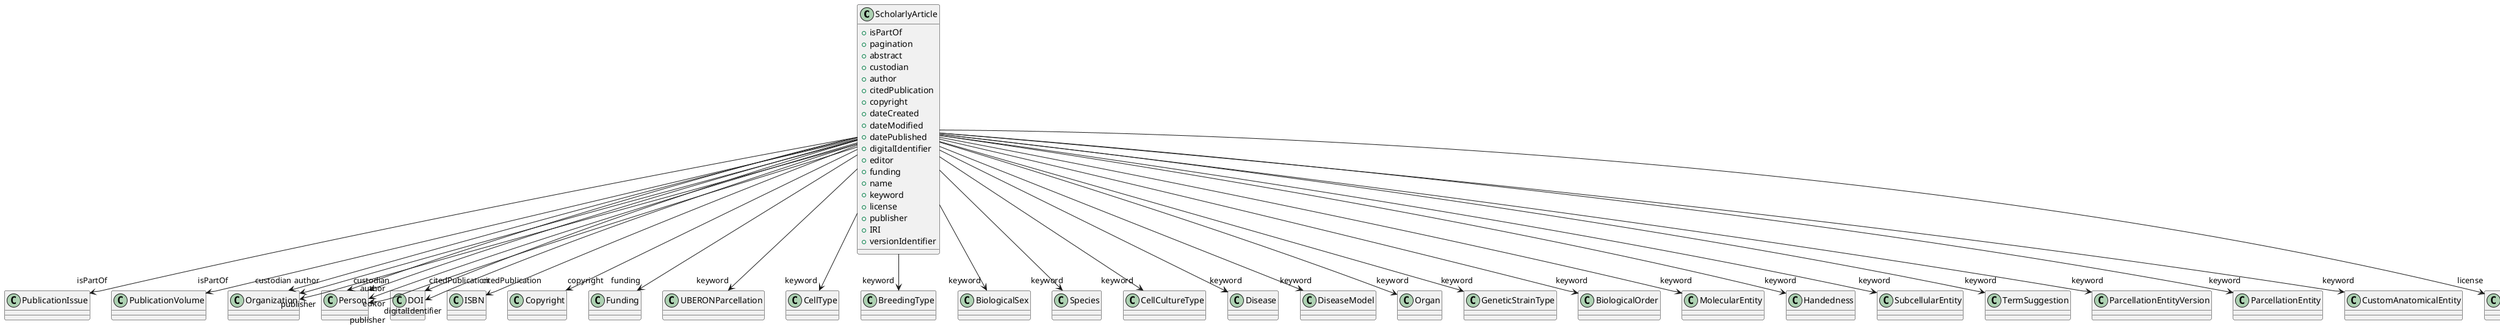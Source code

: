 @startuml
class ScholarlyArticle {
+isPartOf
+pagination
+abstract
+custodian
+author
+citedPublication
+copyright
+dateCreated
+dateModified
+datePublished
+digitalIdentifier
+editor
+funding
+name
+keyword
+license
+publisher
+IRI
+versionIdentifier

}
ScholarlyArticle -d-> "isPartOf" PublicationIssue
ScholarlyArticle -d-> "isPartOf" PublicationVolume
ScholarlyArticle -d-> "custodian" Organization
ScholarlyArticle -d-> "custodian" Person
ScholarlyArticle -d-> "author" Organization
ScholarlyArticle -d-> "author" Person
ScholarlyArticle -d-> "citedPublication" DOI
ScholarlyArticle -d-> "citedPublication" ISBN
ScholarlyArticle -d-> "copyright" Copyright
ScholarlyArticle -d-> "digitalIdentifier" DOI
ScholarlyArticle -d-> "editor" Person
ScholarlyArticle -d-> "funding" Funding
ScholarlyArticle -d-> "keyword" UBERONParcellation
ScholarlyArticle -d-> "keyword" CellType
ScholarlyArticle -d-> "keyword" BreedingType
ScholarlyArticle -d-> "keyword" BiologicalSex
ScholarlyArticle -d-> "keyword" Species
ScholarlyArticle -d-> "keyword" CellCultureType
ScholarlyArticle -d-> "keyword" Disease
ScholarlyArticle -d-> "keyword" DiseaseModel
ScholarlyArticle -d-> "keyword" Organ
ScholarlyArticle -d-> "keyword" GeneticStrainType
ScholarlyArticle -d-> "keyword" BiologicalOrder
ScholarlyArticle -d-> "keyword" MolecularEntity
ScholarlyArticle -d-> "keyword" Handedness
ScholarlyArticle -d-> "keyword" SubcellularEntity
ScholarlyArticle -d-> "keyword" TermSuggestion
ScholarlyArticle -d-> "keyword" ParcellationEntityVersion
ScholarlyArticle -d-> "keyword" ParcellationEntity
ScholarlyArticle -d-> "keyword" CustomAnatomicalEntity
ScholarlyArticle -d-> "license" License
ScholarlyArticle -d-> "publisher" Organization
ScholarlyArticle -d-> "publisher" Person

@enduml